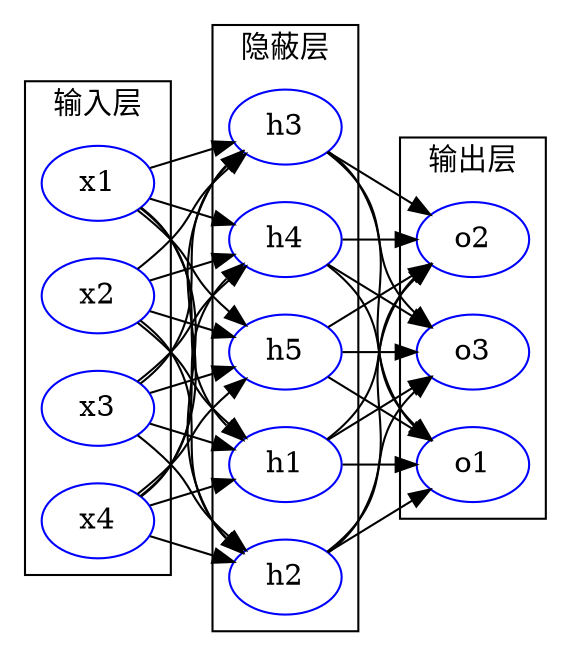 digraph G {
    rankdir= LR
    subgraph cluster_input
    {
        label = "输入层";
        node_x1 [label="x1", color=blue];
        node_x2 [label="x2", color=blue];
        node_x3 [label="x3", color=blue];
        node_x4 [label="x4", color=blue];
    }
    subgraph cluster_hide
    {
        label = "隐蔽层";
        node_h1 [label="h1", color=blue];
        node_h2 [label="h2", color=blue];
        node_h3 [label="h3", color=blue];
        node_h4 [label="h4", color=blue];
        node_h5 [label="h5", color=blue];
    }
    subgraph cluster_output
    {
        label = "输出层";
        node_o1 [label="o1", color=blue];
        node_o2 [label="o2", color=blue];
        node_o3 [label="o3", color=blue];
    }
    node_x1 -> node_h1;
    node_x1 -> node_h2;
    node_x1 -> node_h3;
    node_x1 -> node_h4;
    node_x1 -> node_h5;
    node_x2 -> node_h1;
    node_x2 -> node_h2;
    node_x2 -> node_h3;
    node_x2 -> node_h4;
    node_x2 -> node_h5;
    node_x3 -> node_h1;
    node_x3 -> node_h2;
    node_x3 -> node_h3;
    node_x3 -> node_h4;
    node_x3 -> node_h5;
    node_x4 -> node_h1;
    node_x4 -> node_h2;
    node_x4 -> node_h3;
    node_x4 -> node_h4;
    node_x4 -> node_h5;   
    node_h1->node_o1;
    node_h1->node_o2;
    node_h1->node_o3;
    node_h2->node_o1;
    node_h2->node_o2;
    node_h2->node_o3;
    node_h3->node_o1;
    node_h3->node_o2;
    node_h3->node_o3;
    node_h4->node_o1;
    node_h4->node_o2;
    node_h4->node_o3;
    node_h5->node_o1;
    node_h5->node_o2;
    node_h5->node_o3;
    
}